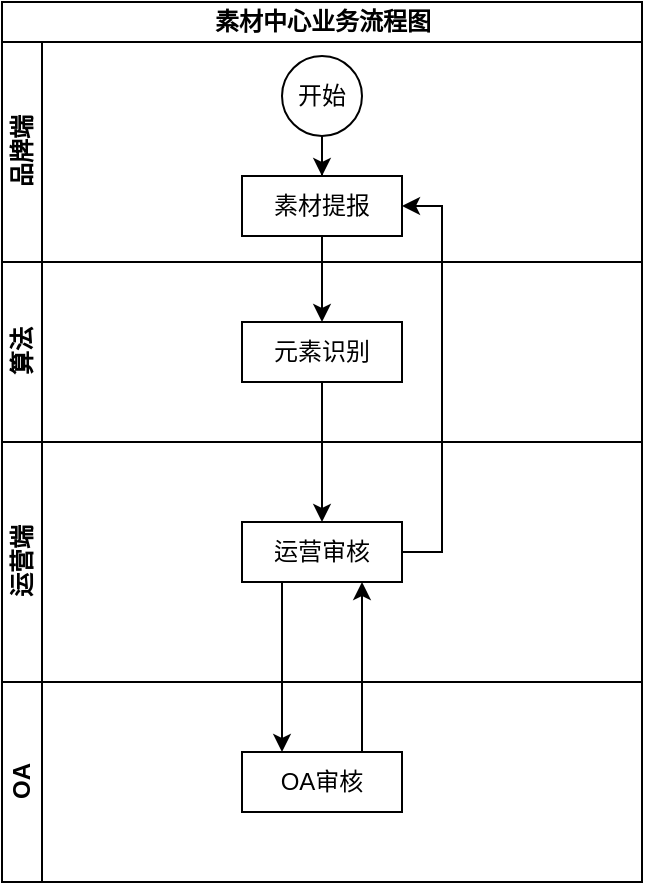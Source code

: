 <mxfile version="20.8.16" type="github">
  <diagram name="Page-1" id="0783ab3e-0a74-02c8-0abd-f7b4e66b4bec">
    <mxGraphModel dx="1421" dy="725" grid="1" gridSize="10" guides="1" tooltips="1" connect="1" arrows="1" fold="1" page="1" pageScale="1" pageWidth="850" pageHeight="1100" background="none" math="0" shadow="0">
      <root>
        <mxCell id="0" />
        <mxCell id="1" parent="0" />
        <mxCell id="s9qr_ybYjkWmf3yp7c4w-47" value="素材中心业务流程图" style="swimlane;childLayout=stackLayout;resizeParent=1;resizeParentMax=0;horizontal=1;startSize=20;horizontalStack=0;html=1;" vertex="1" parent="1">
          <mxGeometry x="150" y="10" width="320" height="440" as="geometry">
            <mxRectangle x="170" y="10" width="150" height="30" as="alternateBounds" />
          </mxGeometry>
        </mxCell>
        <mxCell id="s9qr_ybYjkWmf3yp7c4w-58" value="品牌端" style="swimlane;startSize=20;horizontal=0;html=1;" vertex="1" parent="s9qr_ybYjkWmf3yp7c4w-47">
          <mxGeometry y="20" width="320" height="110" as="geometry" />
        </mxCell>
        <mxCell id="s9qr_ybYjkWmf3yp7c4w-60" style="edgeStyle=orthogonalEdgeStyle;rounded=0;orthogonalLoop=1;jettySize=auto;html=1;exitX=0.5;exitY=1;exitDx=0;exitDy=0;" edge="1" parent="s9qr_ybYjkWmf3yp7c4w-58" source="s9qr_ybYjkWmf3yp7c4w-52" target="s9qr_ybYjkWmf3yp7c4w-59">
          <mxGeometry relative="1" as="geometry" />
        </mxCell>
        <mxCell id="s9qr_ybYjkWmf3yp7c4w-52" value="开始" style="ellipse;whiteSpace=wrap;html=1;" vertex="1" parent="s9qr_ybYjkWmf3yp7c4w-58">
          <mxGeometry x="140" y="7" width="40" height="40" as="geometry" />
        </mxCell>
        <mxCell id="s9qr_ybYjkWmf3yp7c4w-59" value="素材提报" style="rounded=0;whiteSpace=wrap;html=1;glass=0;sketch=0;" vertex="1" parent="s9qr_ybYjkWmf3yp7c4w-58">
          <mxGeometry x="120" y="67" width="80" height="30" as="geometry" />
        </mxCell>
        <mxCell id="s9qr_ybYjkWmf3yp7c4w-48" value="算法" style="swimlane;startSize=20;horizontal=0;html=1;" vertex="1" parent="s9qr_ybYjkWmf3yp7c4w-47">
          <mxGeometry y="130" width="320" height="90" as="geometry" />
        </mxCell>
        <mxCell id="s9qr_ybYjkWmf3yp7c4w-62" value="元素识别" style="rounded=0;whiteSpace=wrap;html=1;glass=0;sketch=0;" vertex="1" parent="s9qr_ybYjkWmf3yp7c4w-48">
          <mxGeometry x="120" y="30" width="80" height="30" as="geometry" />
        </mxCell>
        <mxCell id="s9qr_ybYjkWmf3yp7c4w-49" value="运营端" style="swimlane;startSize=20;horizontal=0;html=1;" vertex="1" parent="s9qr_ybYjkWmf3yp7c4w-47">
          <mxGeometry y="220" width="320" height="120" as="geometry" />
        </mxCell>
        <mxCell id="s9qr_ybYjkWmf3yp7c4w-64" value="运营审核" style="rounded=0;whiteSpace=wrap;html=1;glass=0;sketch=0;" vertex="1" parent="s9qr_ybYjkWmf3yp7c4w-49">
          <mxGeometry x="120" y="40" width="80" height="30" as="geometry" />
        </mxCell>
        <mxCell id="s9qr_ybYjkWmf3yp7c4w-63" style="edgeStyle=orthogonalEdgeStyle;rounded=0;orthogonalLoop=1;jettySize=auto;html=1;exitX=0.5;exitY=1;exitDx=0;exitDy=0;" edge="1" parent="s9qr_ybYjkWmf3yp7c4w-47" source="s9qr_ybYjkWmf3yp7c4w-59" target="s9qr_ybYjkWmf3yp7c4w-62">
          <mxGeometry relative="1" as="geometry" />
        </mxCell>
        <mxCell id="s9qr_ybYjkWmf3yp7c4w-65" style="edgeStyle=orthogonalEdgeStyle;rounded=0;orthogonalLoop=1;jettySize=auto;html=1;exitX=0.5;exitY=1;exitDx=0;exitDy=0;entryX=0.5;entryY=0;entryDx=0;entryDy=0;" edge="1" parent="s9qr_ybYjkWmf3yp7c4w-47" source="s9qr_ybYjkWmf3yp7c4w-62" target="s9qr_ybYjkWmf3yp7c4w-64">
          <mxGeometry relative="1" as="geometry" />
        </mxCell>
        <mxCell id="s9qr_ybYjkWmf3yp7c4w-66" style="edgeStyle=orthogonalEdgeStyle;rounded=0;orthogonalLoop=1;jettySize=auto;html=1;exitX=1;exitY=0.5;exitDx=0;exitDy=0;entryX=1;entryY=0.5;entryDx=0;entryDy=0;" edge="1" parent="s9qr_ybYjkWmf3yp7c4w-47" source="s9qr_ybYjkWmf3yp7c4w-64" target="s9qr_ybYjkWmf3yp7c4w-59">
          <mxGeometry relative="1" as="geometry" />
        </mxCell>
        <mxCell id="s9qr_ybYjkWmf3yp7c4w-68" style="edgeStyle=orthogonalEdgeStyle;rounded=0;orthogonalLoop=1;jettySize=auto;html=1;exitX=0.25;exitY=1;exitDx=0;exitDy=0;entryX=0.25;entryY=0;entryDx=0;entryDy=0;" edge="1" parent="s9qr_ybYjkWmf3yp7c4w-47" source="s9qr_ybYjkWmf3yp7c4w-64" target="s9qr_ybYjkWmf3yp7c4w-67">
          <mxGeometry relative="1" as="geometry" />
        </mxCell>
        <mxCell id="s9qr_ybYjkWmf3yp7c4w-69" style="edgeStyle=orthogonalEdgeStyle;rounded=0;orthogonalLoop=1;jettySize=auto;html=1;exitX=0.75;exitY=0;exitDx=0;exitDy=0;entryX=0.75;entryY=1;entryDx=0;entryDy=0;" edge="1" parent="s9qr_ybYjkWmf3yp7c4w-47" source="s9qr_ybYjkWmf3yp7c4w-67" target="s9qr_ybYjkWmf3yp7c4w-64">
          <mxGeometry relative="1" as="geometry" />
        </mxCell>
        <mxCell id="s9qr_ybYjkWmf3yp7c4w-50" value="OA" style="swimlane;startSize=20;horizontal=0;html=1;" vertex="1" parent="s9qr_ybYjkWmf3yp7c4w-47">
          <mxGeometry y="340" width="320" height="100" as="geometry">
            <mxRectangle y="260" width="480" height="110" as="alternateBounds" />
          </mxGeometry>
        </mxCell>
        <mxCell id="s9qr_ybYjkWmf3yp7c4w-67" value="OA审核" style="rounded=0;whiteSpace=wrap;html=1;glass=0;sketch=0;" vertex="1" parent="s9qr_ybYjkWmf3yp7c4w-50">
          <mxGeometry x="120" y="35" width="80" height="30" as="geometry" />
        </mxCell>
      </root>
    </mxGraphModel>
  </diagram>
</mxfile>
